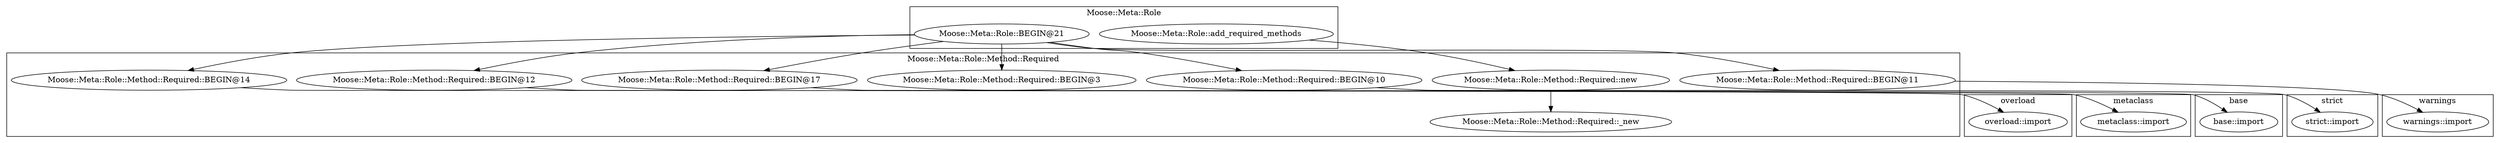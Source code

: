 digraph {
graph [overlap=false]
subgraph cluster_warnings {
	label="warnings";
	"warnings::import";
}
subgraph cluster_Moose_Meta_Role {
	label="Moose::Meta::Role";
	"Moose::Meta::Role::add_required_methods";
	"Moose::Meta::Role::BEGIN@21";
}
subgraph cluster_metaclass {
	label="metaclass";
	"metaclass::import";
}
subgraph cluster_base {
	label="base";
	"base::import";
}
subgraph cluster_strict {
	label="strict";
	"strict::import";
}
subgraph cluster_overload {
	label="overload";
	"overload::import";
}
subgraph cluster_Moose_Meta_Role_Method_Required {
	label="Moose::Meta::Role::Method::Required";
	"Moose::Meta::Role::Method::Required::BEGIN@14";
	"Moose::Meta::Role::Method::Required::BEGIN@12";
	"Moose::Meta::Role::Method::Required::BEGIN@17";
	"Moose::Meta::Role::Method::Required::_new";
	"Moose::Meta::Role::Method::Required::BEGIN@10";
	"Moose::Meta::Role::Method::Required::BEGIN@11";
	"Moose::Meta::Role::Method::Required::new";
	"Moose::Meta::Role::Method::Required::BEGIN@3";
}
"Moose::Meta::Role::Method::Required::new" -> "Moose::Meta::Role::Method::Required::_new";
"Moose::Meta::Role::BEGIN@21" -> "Moose::Meta::Role::Method::Required::BEGIN@10";
"Moose::Meta::Role::Method::Required::BEGIN@12" -> "metaclass::import";
"Moose::Meta::Role::add_required_methods" -> "Moose::Meta::Role::Method::Required::new";
"Moose::Meta::Role::BEGIN@21" -> "Moose::Meta::Role::Method::Required::BEGIN@14";
"Moose::Meta::Role::BEGIN@21" -> "Moose::Meta::Role::Method::Required::BEGIN@17";
"Moose::Meta::Role::Method::Required::BEGIN@17" -> "base::import";
"Moose::Meta::Role::Method::Required::BEGIN@14" -> "overload::import";
"Moose::Meta::Role::Method::Required::BEGIN@11" -> "warnings::import";
"Moose::Meta::Role::Method::Required::BEGIN@10" -> "strict::import";
"Moose::Meta::Role::BEGIN@21" -> "Moose::Meta::Role::Method::Required::BEGIN@3";
"Moose::Meta::Role::BEGIN@21" -> "Moose::Meta::Role::Method::Required::BEGIN@11";
"Moose::Meta::Role::BEGIN@21" -> "Moose::Meta::Role::Method::Required::BEGIN@12";
}
